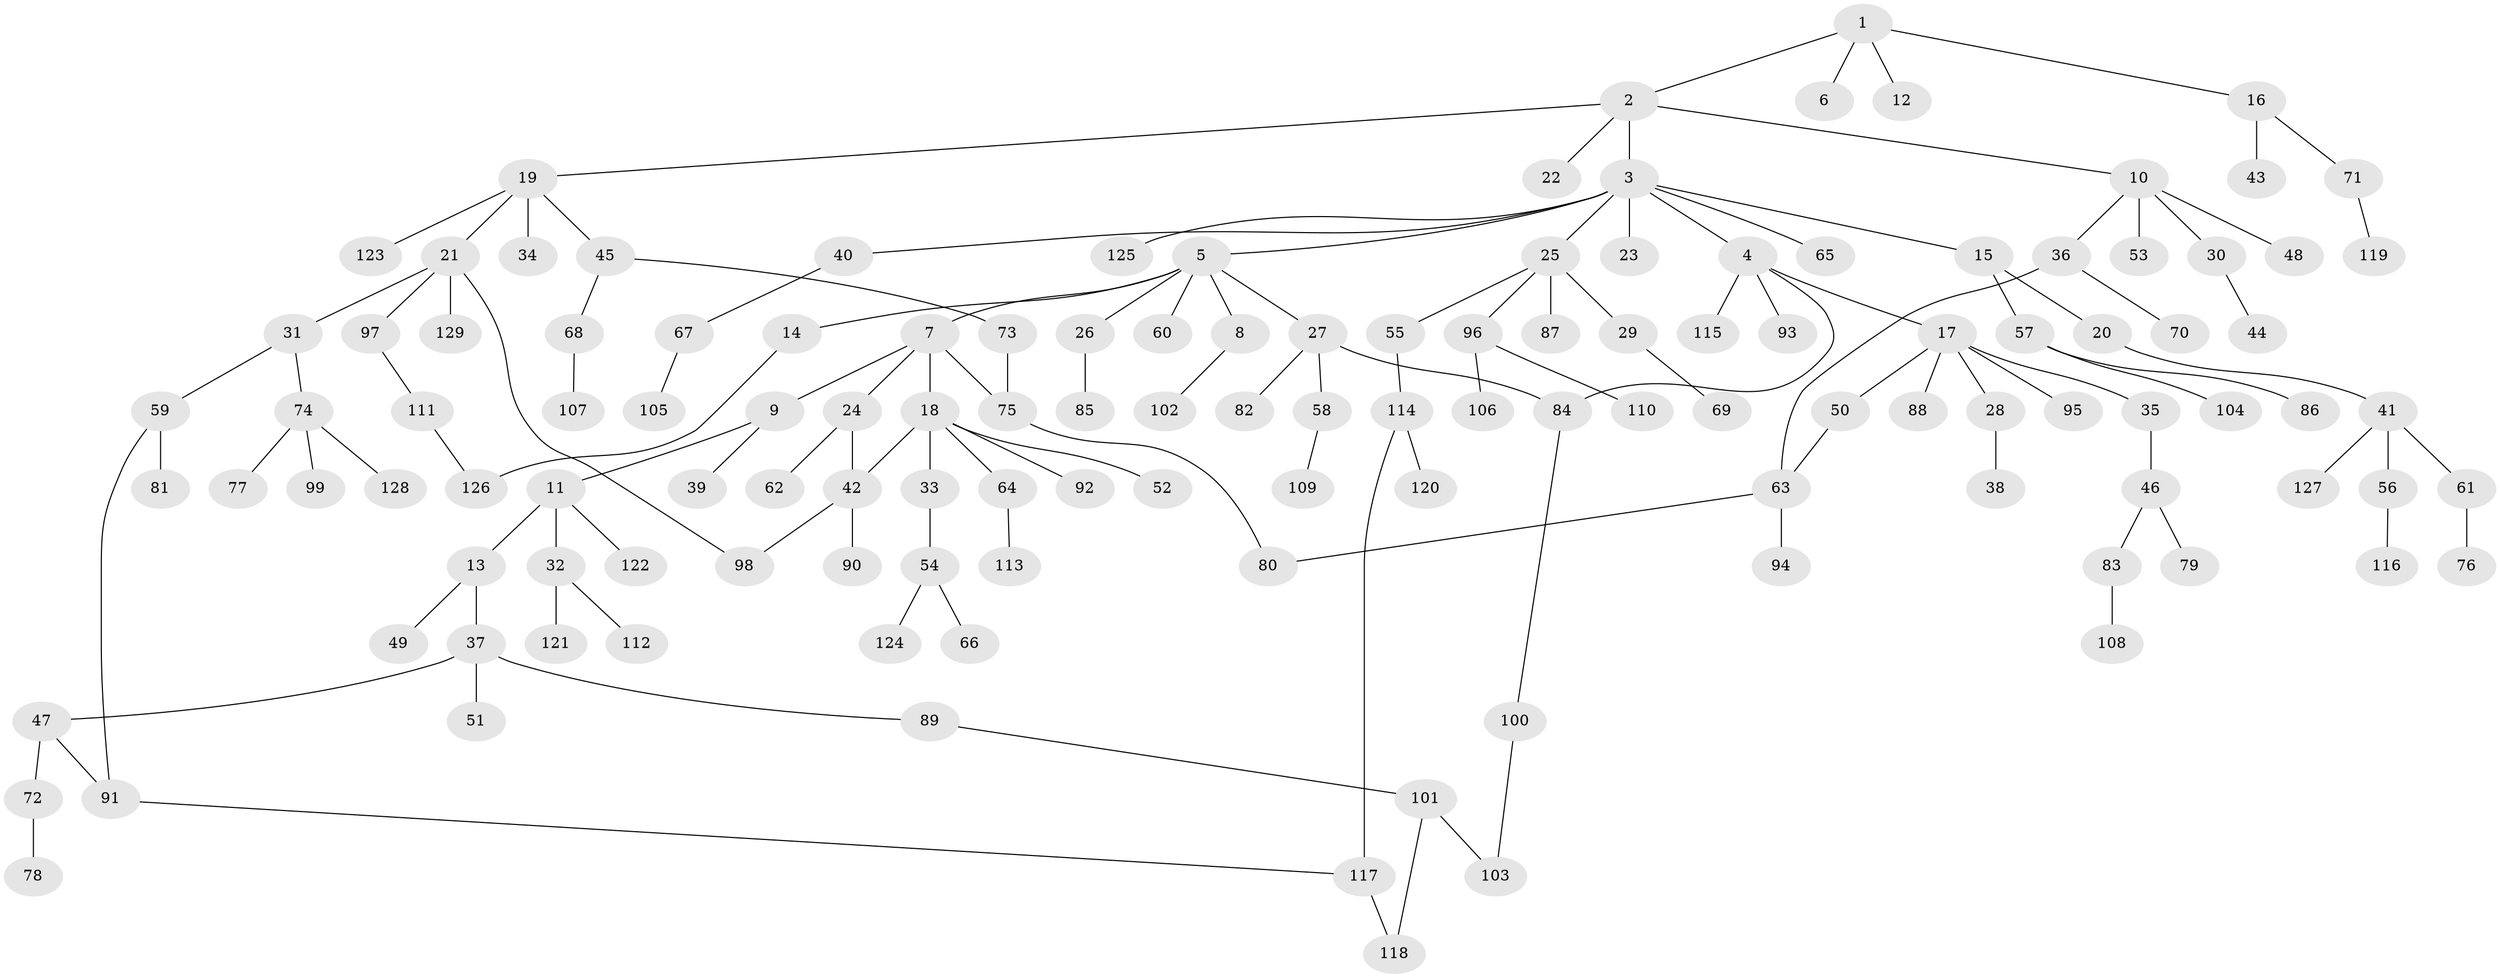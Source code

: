 // coarse degree distribution, {3: 0.14444444444444443, 5: 0.044444444444444446, 12: 0.011111111111111112, 10: 0.011111111111111112, 2: 0.25555555555555554, 1: 0.45555555555555555, 4: 0.05555555555555555, 6: 0.022222222222222223}
// Generated by graph-tools (version 1.1) at 2025/23/03/03/25 07:23:30]
// undirected, 129 vertices, 139 edges
graph export_dot {
graph [start="1"]
  node [color=gray90,style=filled];
  1;
  2;
  3;
  4;
  5;
  6;
  7;
  8;
  9;
  10;
  11;
  12;
  13;
  14;
  15;
  16;
  17;
  18;
  19;
  20;
  21;
  22;
  23;
  24;
  25;
  26;
  27;
  28;
  29;
  30;
  31;
  32;
  33;
  34;
  35;
  36;
  37;
  38;
  39;
  40;
  41;
  42;
  43;
  44;
  45;
  46;
  47;
  48;
  49;
  50;
  51;
  52;
  53;
  54;
  55;
  56;
  57;
  58;
  59;
  60;
  61;
  62;
  63;
  64;
  65;
  66;
  67;
  68;
  69;
  70;
  71;
  72;
  73;
  74;
  75;
  76;
  77;
  78;
  79;
  80;
  81;
  82;
  83;
  84;
  85;
  86;
  87;
  88;
  89;
  90;
  91;
  92;
  93;
  94;
  95;
  96;
  97;
  98;
  99;
  100;
  101;
  102;
  103;
  104;
  105;
  106;
  107;
  108;
  109;
  110;
  111;
  112;
  113;
  114;
  115;
  116;
  117;
  118;
  119;
  120;
  121;
  122;
  123;
  124;
  125;
  126;
  127;
  128;
  129;
  1 -- 2;
  1 -- 6;
  1 -- 12;
  1 -- 16;
  2 -- 3;
  2 -- 10;
  2 -- 19;
  2 -- 22;
  3 -- 4;
  3 -- 5;
  3 -- 15;
  3 -- 23;
  3 -- 25;
  3 -- 40;
  3 -- 65;
  3 -- 125;
  4 -- 17;
  4 -- 84;
  4 -- 93;
  4 -- 115;
  5 -- 7;
  5 -- 8;
  5 -- 14;
  5 -- 26;
  5 -- 27;
  5 -- 60;
  7 -- 9;
  7 -- 18;
  7 -- 24;
  7 -- 75;
  8 -- 102;
  9 -- 11;
  9 -- 39;
  10 -- 30;
  10 -- 36;
  10 -- 48;
  10 -- 53;
  11 -- 13;
  11 -- 32;
  11 -- 122;
  13 -- 37;
  13 -- 49;
  14 -- 126;
  15 -- 20;
  15 -- 57;
  16 -- 43;
  16 -- 71;
  17 -- 28;
  17 -- 35;
  17 -- 50;
  17 -- 88;
  17 -- 95;
  18 -- 33;
  18 -- 52;
  18 -- 64;
  18 -- 92;
  18 -- 42;
  19 -- 21;
  19 -- 34;
  19 -- 45;
  19 -- 123;
  20 -- 41;
  21 -- 31;
  21 -- 97;
  21 -- 129;
  21 -- 98;
  24 -- 42;
  24 -- 62;
  25 -- 29;
  25 -- 55;
  25 -- 87;
  25 -- 96;
  26 -- 85;
  27 -- 58;
  27 -- 82;
  27 -- 84;
  28 -- 38;
  29 -- 69;
  30 -- 44;
  31 -- 59;
  31 -- 74;
  32 -- 112;
  32 -- 121;
  33 -- 54;
  35 -- 46;
  36 -- 70;
  36 -- 63;
  37 -- 47;
  37 -- 51;
  37 -- 89;
  40 -- 67;
  41 -- 56;
  41 -- 61;
  41 -- 127;
  42 -- 90;
  42 -- 98;
  45 -- 68;
  45 -- 73;
  46 -- 79;
  46 -- 83;
  47 -- 72;
  47 -- 91;
  50 -- 63;
  54 -- 66;
  54 -- 124;
  55 -- 114;
  56 -- 116;
  57 -- 86;
  57 -- 104;
  58 -- 109;
  59 -- 81;
  59 -- 91;
  61 -- 76;
  63 -- 80;
  63 -- 94;
  64 -- 113;
  67 -- 105;
  68 -- 107;
  71 -- 119;
  72 -- 78;
  73 -- 75;
  74 -- 77;
  74 -- 99;
  74 -- 128;
  75 -- 80;
  83 -- 108;
  84 -- 100;
  89 -- 101;
  91 -- 117;
  96 -- 106;
  96 -- 110;
  97 -- 111;
  100 -- 103;
  101 -- 103;
  101 -- 118;
  111 -- 126;
  114 -- 120;
  114 -- 117;
  117 -- 118;
}
